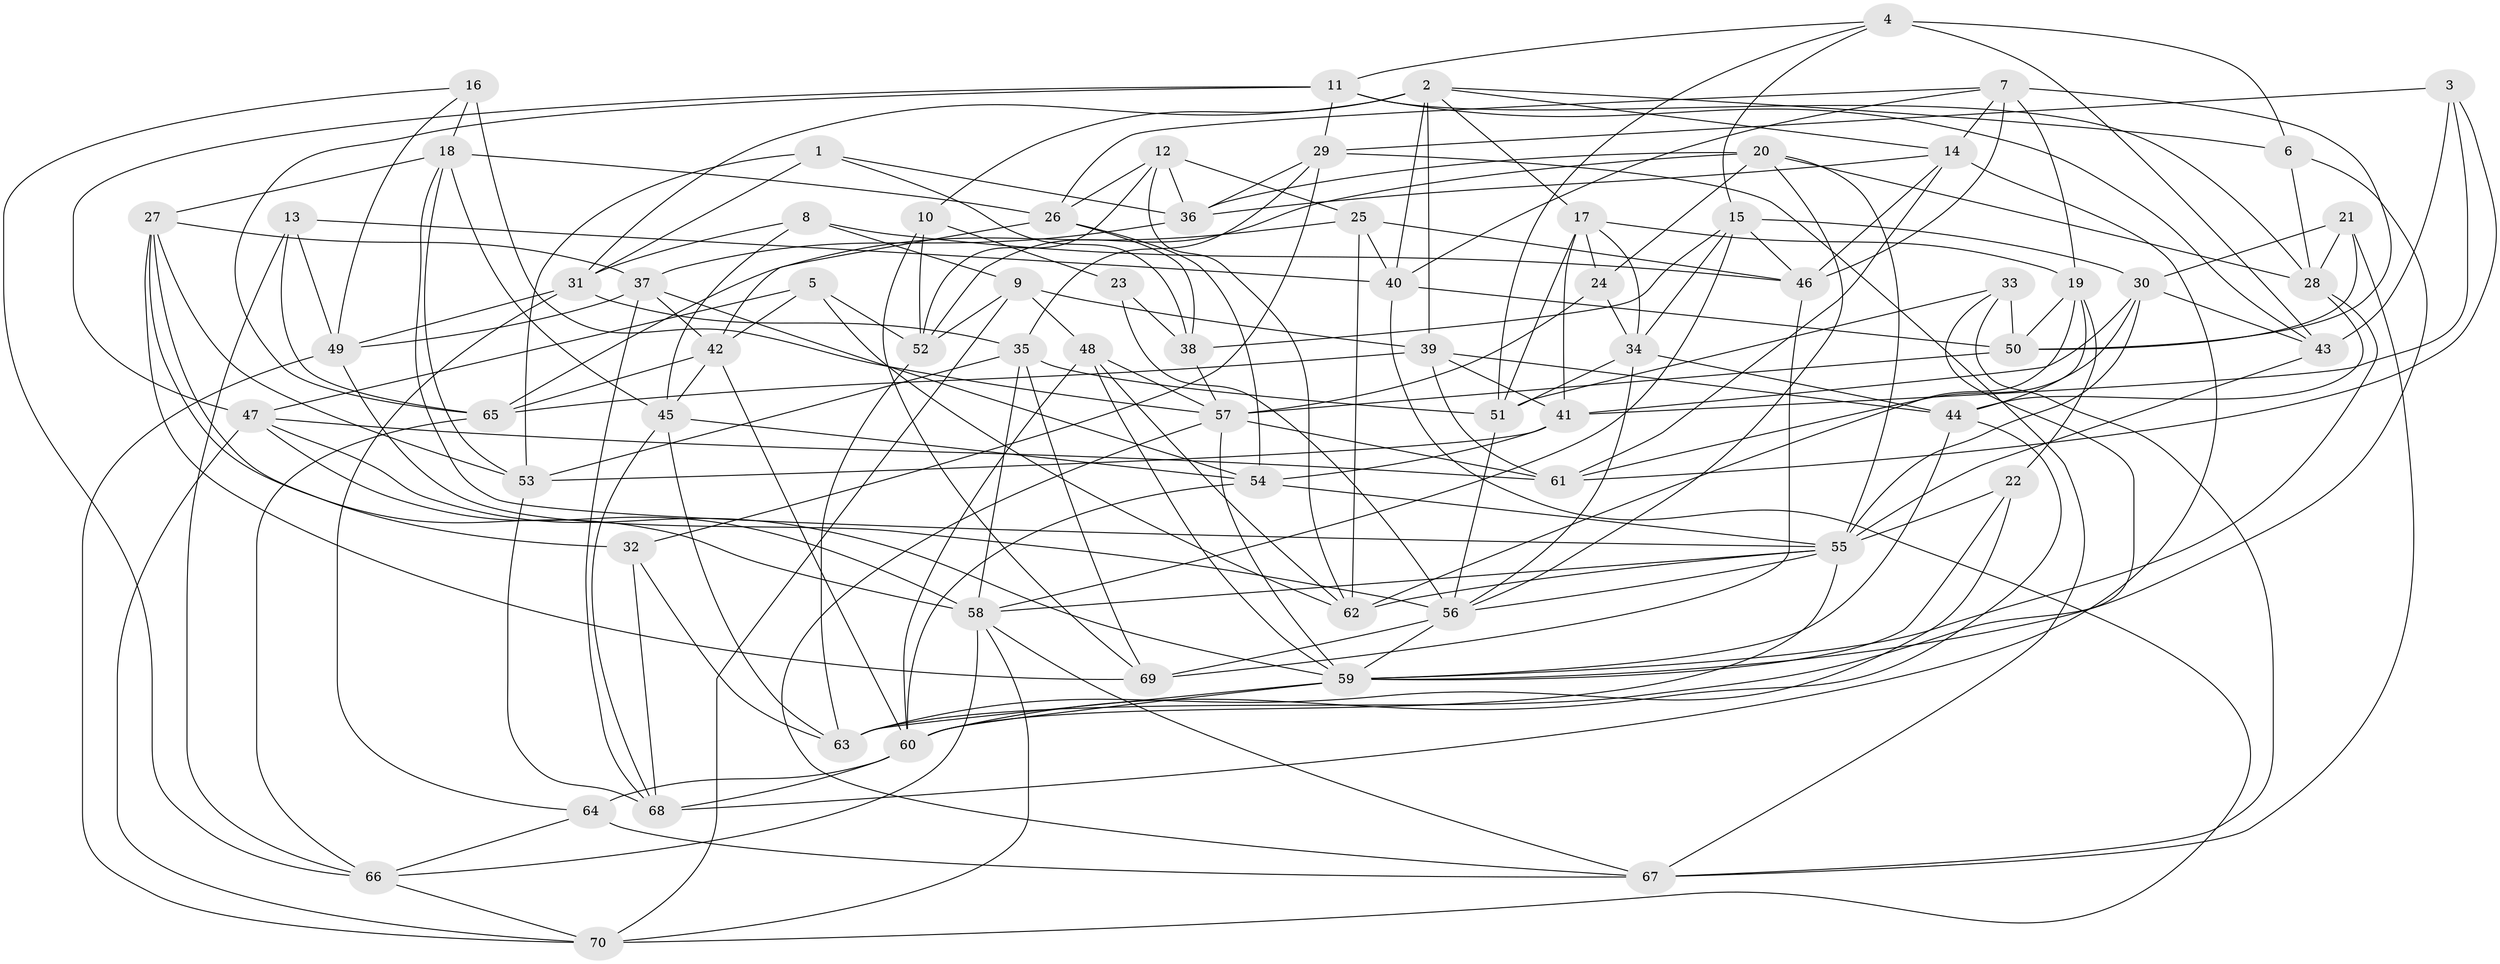 // original degree distribution, {4: 1.0}
// Generated by graph-tools (version 1.1) at 2025/26/03/09/25 03:26:53]
// undirected, 70 vertices, 199 edges
graph export_dot {
graph [start="1"]
  node [color=gray90,style=filled];
  1;
  2;
  3;
  4;
  5;
  6;
  7;
  8;
  9;
  10;
  11;
  12;
  13;
  14;
  15;
  16;
  17;
  18;
  19;
  20;
  21;
  22;
  23;
  24;
  25;
  26;
  27;
  28;
  29;
  30;
  31;
  32;
  33;
  34;
  35;
  36;
  37;
  38;
  39;
  40;
  41;
  42;
  43;
  44;
  45;
  46;
  47;
  48;
  49;
  50;
  51;
  52;
  53;
  54;
  55;
  56;
  57;
  58;
  59;
  60;
  61;
  62;
  63;
  64;
  65;
  66;
  67;
  68;
  69;
  70;
  1 -- 31 [weight=1.0];
  1 -- 36 [weight=1.0];
  1 -- 38 [weight=1.0];
  1 -- 53 [weight=1.0];
  2 -- 6 [weight=1.0];
  2 -- 10 [weight=2.0];
  2 -- 14 [weight=1.0];
  2 -- 17 [weight=1.0];
  2 -- 31 [weight=1.0];
  2 -- 39 [weight=1.0];
  2 -- 40 [weight=1.0];
  3 -- 29 [weight=1.0];
  3 -- 41 [weight=1.0];
  3 -- 43 [weight=1.0];
  3 -- 61 [weight=1.0];
  4 -- 6 [weight=1.0];
  4 -- 11 [weight=1.0];
  4 -- 15 [weight=1.0];
  4 -- 43 [weight=2.0];
  4 -- 51 [weight=1.0];
  5 -- 42 [weight=1.0];
  5 -- 47 [weight=1.0];
  5 -- 52 [weight=1.0];
  5 -- 62 [weight=1.0];
  6 -- 28 [weight=1.0];
  6 -- 59 [weight=1.0];
  7 -- 14 [weight=1.0];
  7 -- 19 [weight=1.0];
  7 -- 26 [weight=1.0];
  7 -- 40 [weight=1.0];
  7 -- 46 [weight=1.0];
  7 -- 50 [weight=1.0];
  8 -- 9 [weight=1.0];
  8 -- 31 [weight=1.0];
  8 -- 45 [weight=1.0];
  8 -- 46 [weight=1.0];
  9 -- 39 [weight=1.0];
  9 -- 48 [weight=2.0];
  9 -- 52 [weight=1.0];
  9 -- 70 [weight=1.0];
  10 -- 23 [weight=1.0];
  10 -- 52 [weight=1.0];
  10 -- 69 [weight=2.0];
  11 -- 28 [weight=1.0];
  11 -- 29 [weight=1.0];
  11 -- 43 [weight=1.0];
  11 -- 47 [weight=1.0];
  11 -- 65 [weight=1.0];
  12 -- 25 [weight=2.0];
  12 -- 26 [weight=1.0];
  12 -- 36 [weight=1.0];
  12 -- 52 [weight=1.0];
  12 -- 62 [weight=1.0];
  13 -- 40 [weight=1.0];
  13 -- 49 [weight=1.0];
  13 -- 65 [weight=1.0];
  13 -- 66 [weight=1.0];
  14 -- 36 [weight=1.0];
  14 -- 46 [weight=1.0];
  14 -- 61 [weight=1.0];
  14 -- 68 [weight=1.0];
  15 -- 30 [weight=1.0];
  15 -- 34 [weight=1.0];
  15 -- 38 [weight=1.0];
  15 -- 46 [weight=1.0];
  15 -- 58 [weight=1.0];
  16 -- 18 [weight=1.0];
  16 -- 49 [weight=1.0];
  16 -- 57 [weight=3.0];
  16 -- 66 [weight=1.0];
  17 -- 19 [weight=1.0];
  17 -- 24 [weight=1.0];
  17 -- 34 [weight=1.0];
  17 -- 41 [weight=1.0];
  17 -- 51 [weight=1.0];
  18 -- 26 [weight=1.0];
  18 -- 27 [weight=1.0];
  18 -- 45 [weight=1.0];
  18 -- 53 [weight=1.0];
  18 -- 55 [weight=1.0];
  19 -- 22 [weight=1.0];
  19 -- 44 [weight=1.0];
  19 -- 50 [weight=1.0];
  19 -- 62 [weight=1.0];
  20 -- 24 [weight=1.0];
  20 -- 28 [weight=1.0];
  20 -- 36 [weight=1.0];
  20 -- 52 [weight=1.0];
  20 -- 55 [weight=1.0];
  20 -- 56 [weight=1.0];
  21 -- 28 [weight=1.0];
  21 -- 30 [weight=1.0];
  21 -- 50 [weight=1.0];
  21 -- 67 [weight=1.0];
  22 -- 55 [weight=1.0];
  22 -- 59 [weight=1.0];
  22 -- 63 [weight=1.0];
  23 -- 38 [weight=2.0];
  23 -- 56 [weight=1.0];
  24 -- 34 [weight=1.0];
  24 -- 57 [weight=1.0];
  25 -- 40 [weight=1.0];
  25 -- 46 [weight=1.0];
  25 -- 62 [weight=1.0];
  25 -- 65 [weight=1.0];
  26 -- 38 [weight=1.0];
  26 -- 42 [weight=1.0];
  26 -- 54 [weight=1.0];
  27 -- 32 [weight=1.0];
  27 -- 37 [weight=1.0];
  27 -- 53 [weight=1.0];
  27 -- 58 [weight=1.0];
  27 -- 69 [weight=1.0];
  28 -- 44 [weight=1.0];
  28 -- 59 [weight=1.0];
  29 -- 32 [weight=1.0];
  29 -- 35 [weight=1.0];
  29 -- 36 [weight=1.0];
  29 -- 67 [weight=1.0];
  30 -- 41 [weight=1.0];
  30 -- 43 [weight=1.0];
  30 -- 55 [weight=1.0];
  30 -- 61 [weight=1.0];
  31 -- 35 [weight=1.0];
  31 -- 49 [weight=1.0];
  31 -- 64 [weight=1.0];
  32 -- 63 [weight=1.0];
  32 -- 68 [weight=1.0];
  33 -- 50 [weight=1.0];
  33 -- 51 [weight=1.0];
  33 -- 63 [weight=1.0];
  33 -- 67 [weight=1.0];
  34 -- 44 [weight=1.0];
  34 -- 51 [weight=1.0];
  34 -- 56 [weight=1.0];
  35 -- 51 [weight=1.0];
  35 -- 53 [weight=1.0];
  35 -- 58 [weight=1.0];
  35 -- 69 [weight=1.0];
  36 -- 37 [weight=1.0];
  37 -- 42 [weight=1.0];
  37 -- 49 [weight=1.0];
  37 -- 54 [weight=1.0];
  37 -- 68 [weight=1.0];
  38 -- 57 [weight=1.0];
  39 -- 41 [weight=1.0];
  39 -- 44 [weight=1.0];
  39 -- 61 [weight=1.0];
  39 -- 65 [weight=1.0];
  40 -- 50 [weight=1.0];
  40 -- 70 [weight=1.0];
  41 -- 53 [weight=1.0];
  41 -- 54 [weight=1.0];
  42 -- 45 [weight=1.0];
  42 -- 60 [weight=1.0];
  42 -- 65 [weight=1.0];
  43 -- 55 [weight=1.0];
  44 -- 59 [weight=1.0];
  44 -- 60 [weight=1.0];
  45 -- 54 [weight=1.0];
  45 -- 63 [weight=1.0];
  45 -- 68 [weight=1.0];
  46 -- 69 [weight=1.0];
  47 -- 58 [weight=1.0];
  47 -- 59 [weight=1.0];
  47 -- 61 [weight=1.0];
  47 -- 70 [weight=1.0];
  48 -- 57 [weight=1.0];
  48 -- 59 [weight=1.0];
  48 -- 60 [weight=1.0];
  48 -- 62 [weight=1.0];
  49 -- 56 [weight=1.0];
  49 -- 70 [weight=1.0];
  50 -- 57 [weight=1.0];
  51 -- 56 [weight=1.0];
  52 -- 63 [weight=1.0];
  53 -- 68 [weight=1.0];
  54 -- 55 [weight=1.0];
  54 -- 60 [weight=1.0];
  55 -- 56 [weight=1.0];
  55 -- 58 [weight=1.0];
  55 -- 60 [weight=1.0];
  55 -- 62 [weight=1.0];
  56 -- 59 [weight=1.0];
  56 -- 69 [weight=1.0];
  57 -- 59 [weight=1.0];
  57 -- 61 [weight=1.0];
  57 -- 67 [weight=1.0];
  58 -- 66 [weight=1.0];
  58 -- 67 [weight=1.0];
  58 -- 70 [weight=1.0];
  59 -- 60 [weight=1.0];
  59 -- 63 [weight=1.0];
  60 -- 64 [weight=3.0];
  60 -- 68 [weight=1.0];
  64 -- 66 [weight=1.0];
  64 -- 67 [weight=1.0];
  65 -- 66 [weight=1.0];
  66 -- 70 [weight=1.0];
}
